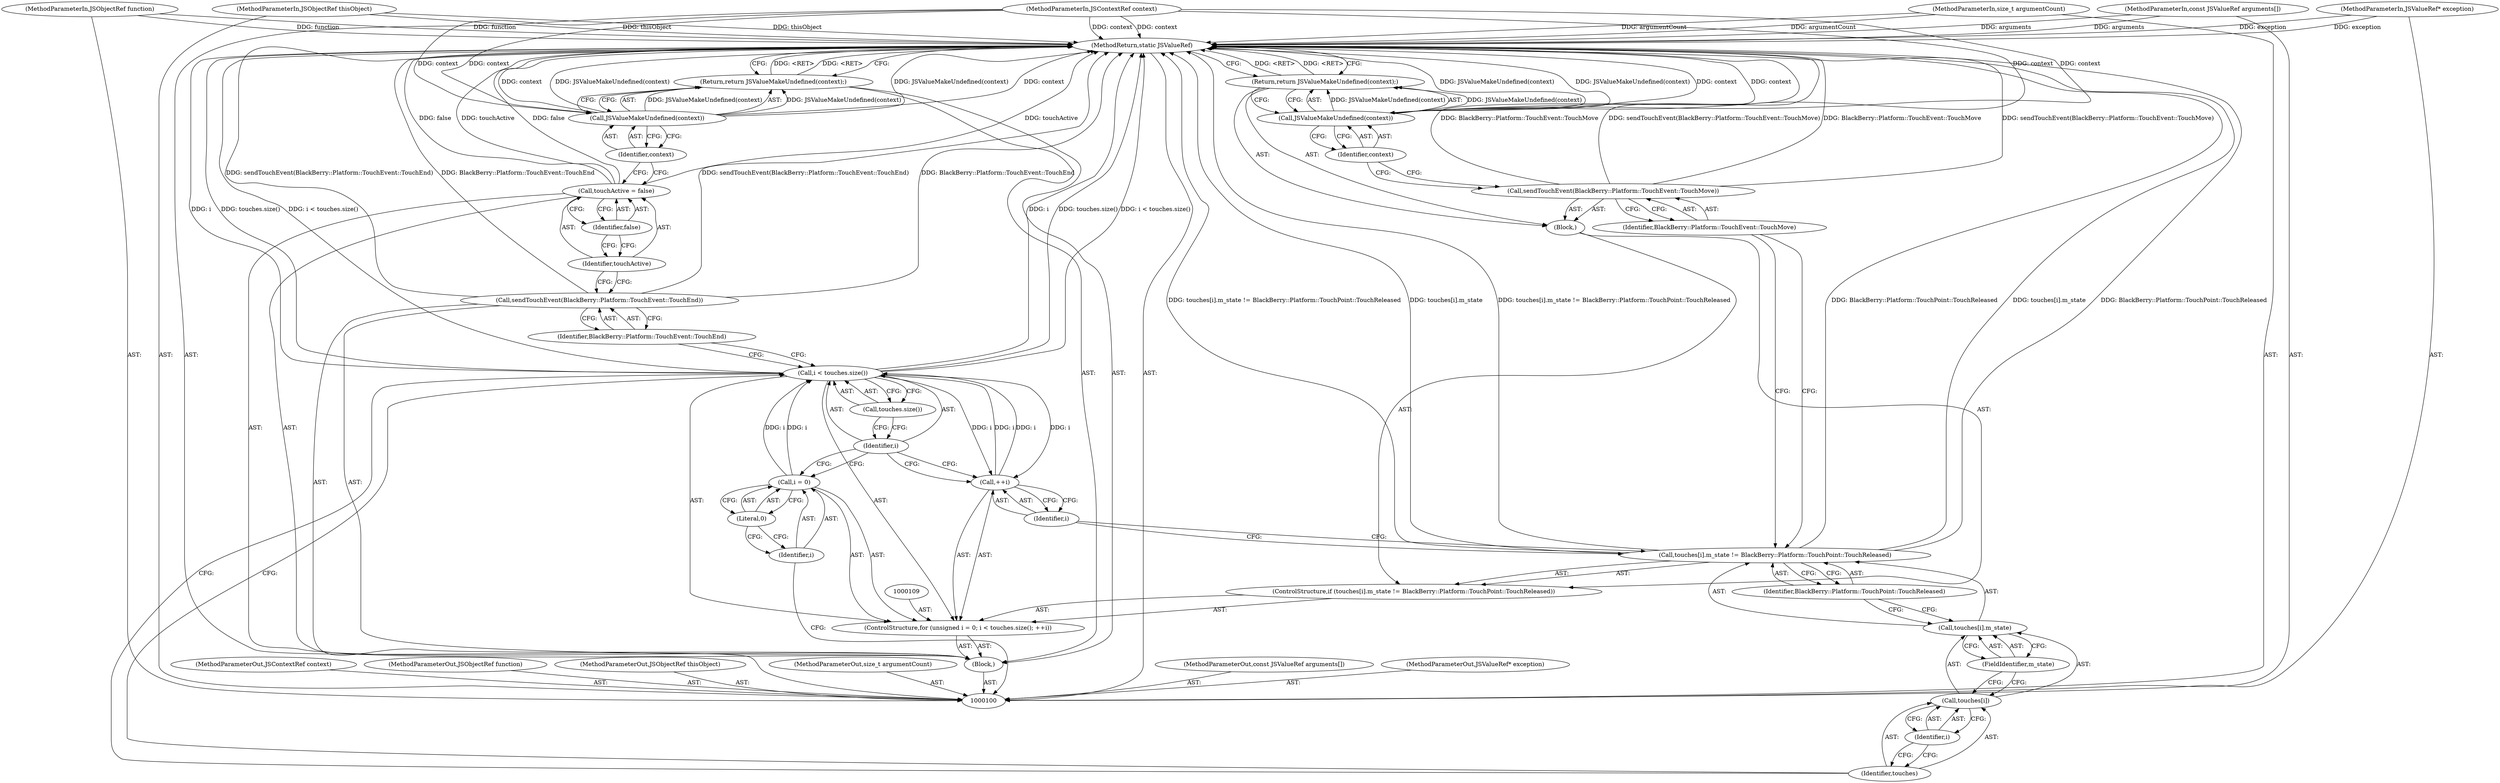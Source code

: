 digraph "1_Chrome_d345af9ed62ee5f431be327967f41c3cc3fe936a_10" {
"1000140" [label="(MethodReturn,static JSValueRef)"];
"1000104" [label="(MethodParameterIn,size_t argumentCount)"];
"1000195" [label="(MethodParameterOut,size_t argumentCount)"];
"1000105" [label="(MethodParameterIn,const JSValueRef arguments[])"];
"1000196" [label="(MethodParameterOut,const JSValueRef arguments[])"];
"1000106" [label="(MethodParameterIn,JSValueRef* exception)"];
"1000197" [label="(MethodParameterOut,JSValueRef* exception)"];
"1000101" [label="(MethodParameterIn,JSContextRef context)"];
"1000192" [label="(MethodParameterOut,JSContextRef context)"];
"1000102" [label="(MethodParameterIn,JSObjectRef function)"];
"1000193" [label="(MethodParameterOut,JSObjectRef function)"];
"1000103" [label="(MethodParameterIn,JSObjectRef thisObject)"];
"1000194" [label="(MethodParameterOut,JSObjectRef thisObject)"];
"1000138" [label="(Call,JSValueMakeUndefined(context))"];
"1000139" [label="(Identifier,context)"];
"1000137" [label="(Return,return JSValueMakeUndefined(context);)"];
"1000107" [label="(Block,)"];
"1000110" [label="(Call,i = 0)"];
"1000111" [label="(Identifier,i)"];
"1000112" [label="(Literal,0)"];
"1000113" [label="(Call,i < touches.size())"];
"1000114" [label="(Identifier,i)"];
"1000115" [label="(Call,touches.size())"];
"1000116" [label="(Call,++i)"];
"1000117" [label="(Identifier,i)"];
"1000108" [label="(ControlStructure,for (unsigned i = 0; i < touches.size(); ++i))"];
"1000119" [label="(Call,touches[i].m_state != BlackBerry::Platform::TouchPoint::TouchReleased)"];
"1000120" [label="(Call,touches[i].m_state)"];
"1000121" [label="(Call,touches[i])"];
"1000122" [label="(Identifier,touches)"];
"1000123" [label="(Identifier,i)"];
"1000124" [label="(FieldIdentifier,m_state)"];
"1000125" [label="(Identifier,BlackBerry::Platform::TouchPoint::TouchReleased)"];
"1000118" [label="(ControlStructure,if (touches[i].m_state != BlackBerry::Platform::TouchPoint::TouchReleased))"];
"1000126" [label="(Block,)"];
"1000127" [label="(Call,sendTouchEvent(BlackBerry::Platform::TouchEvent::TouchMove))"];
"1000128" [label="(Identifier,BlackBerry::Platform::TouchEvent::TouchMove)"];
"1000129" [label="(Return,return JSValueMakeUndefined(context);)"];
"1000130" [label="(Call,JSValueMakeUndefined(context))"];
"1000131" [label="(Identifier,context)"];
"1000133" [label="(Identifier,BlackBerry::Platform::TouchEvent::TouchEnd)"];
"1000132" [label="(Call,sendTouchEvent(BlackBerry::Platform::TouchEvent::TouchEnd))"];
"1000136" [label="(Identifier,false)"];
"1000134" [label="(Call,touchActive = false)"];
"1000135" [label="(Identifier,touchActive)"];
"1000140" -> "1000100"  [label="AST: "];
"1000140" -> "1000129"  [label="CFG: "];
"1000140" -> "1000137"  [label="CFG: "];
"1000137" -> "1000140"  [label="DDG: <RET>"];
"1000129" -> "1000140"  [label="DDG: <RET>"];
"1000130" -> "1000140"  [label="DDG: JSValueMakeUndefined(context)"];
"1000130" -> "1000140"  [label="DDG: context"];
"1000119" -> "1000140"  [label="DDG: BlackBerry::Platform::TouchPoint::TouchReleased"];
"1000119" -> "1000140"  [label="DDG: touches[i].m_state != BlackBerry::Platform::TouchPoint::TouchReleased"];
"1000119" -> "1000140"  [label="DDG: touches[i].m_state"];
"1000104" -> "1000140"  [label="DDG: argumentCount"];
"1000105" -> "1000140"  [label="DDG: arguments"];
"1000113" -> "1000140"  [label="DDG: i"];
"1000113" -> "1000140"  [label="DDG: touches.size()"];
"1000113" -> "1000140"  [label="DDG: i < touches.size()"];
"1000127" -> "1000140"  [label="DDG: sendTouchEvent(BlackBerry::Platform::TouchEvent::TouchMove)"];
"1000127" -> "1000140"  [label="DDG: BlackBerry::Platform::TouchEvent::TouchMove"];
"1000134" -> "1000140"  [label="DDG: false"];
"1000134" -> "1000140"  [label="DDG: touchActive"];
"1000106" -> "1000140"  [label="DDG: exception"];
"1000132" -> "1000140"  [label="DDG: sendTouchEvent(BlackBerry::Platform::TouchEvent::TouchEnd)"];
"1000132" -> "1000140"  [label="DDG: BlackBerry::Platform::TouchEvent::TouchEnd"];
"1000138" -> "1000140"  [label="DDG: context"];
"1000138" -> "1000140"  [label="DDG: JSValueMakeUndefined(context)"];
"1000103" -> "1000140"  [label="DDG: thisObject"];
"1000102" -> "1000140"  [label="DDG: function"];
"1000101" -> "1000140"  [label="DDG: context"];
"1000104" -> "1000100"  [label="AST: "];
"1000104" -> "1000140"  [label="DDG: argumentCount"];
"1000195" -> "1000100"  [label="AST: "];
"1000105" -> "1000100"  [label="AST: "];
"1000105" -> "1000140"  [label="DDG: arguments"];
"1000196" -> "1000100"  [label="AST: "];
"1000106" -> "1000100"  [label="AST: "];
"1000106" -> "1000140"  [label="DDG: exception"];
"1000197" -> "1000100"  [label="AST: "];
"1000101" -> "1000100"  [label="AST: "];
"1000101" -> "1000140"  [label="DDG: context"];
"1000101" -> "1000130"  [label="DDG: context"];
"1000101" -> "1000138"  [label="DDG: context"];
"1000192" -> "1000100"  [label="AST: "];
"1000102" -> "1000100"  [label="AST: "];
"1000102" -> "1000140"  [label="DDG: function"];
"1000193" -> "1000100"  [label="AST: "];
"1000103" -> "1000100"  [label="AST: "];
"1000103" -> "1000140"  [label="DDG: thisObject"];
"1000194" -> "1000100"  [label="AST: "];
"1000138" -> "1000137"  [label="AST: "];
"1000138" -> "1000139"  [label="CFG: "];
"1000139" -> "1000138"  [label="AST: "];
"1000137" -> "1000138"  [label="CFG: "];
"1000138" -> "1000140"  [label="DDG: context"];
"1000138" -> "1000140"  [label="DDG: JSValueMakeUndefined(context)"];
"1000138" -> "1000137"  [label="DDG: JSValueMakeUndefined(context)"];
"1000101" -> "1000138"  [label="DDG: context"];
"1000139" -> "1000138"  [label="AST: "];
"1000139" -> "1000134"  [label="CFG: "];
"1000138" -> "1000139"  [label="CFG: "];
"1000137" -> "1000107"  [label="AST: "];
"1000137" -> "1000138"  [label="CFG: "];
"1000138" -> "1000137"  [label="AST: "];
"1000140" -> "1000137"  [label="CFG: "];
"1000137" -> "1000140"  [label="DDG: <RET>"];
"1000138" -> "1000137"  [label="DDG: JSValueMakeUndefined(context)"];
"1000107" -> "1000100"  [label="AST: "];
"1000108" -> "1000107"  [label="AST: "];
"1000132" -> "1000107"  [label="AST: "];
"1000134" -> "1000107"  [label="AST: "];
"1000137" -> "1000107"  [label="AST: "];
"1000110" -> "1000108"  [label="AST: "];
"1000110" -> "1000112"  [label="CFG: "];
"1000111" -> "1000110"  [label="AST: "];
"1000112" -> "1000110"  [label="AST: "];
"1000114" -> "1000110"  [label="CFG: "];
"1000110" -> "1000113"  [label="DDG: i"];
"1000111" -> "1000110"  [label="AST: "];
"1000111" -> "1000100"  [label="CFG: "];
"1000112" -> "1000111"  [label="CFG: "];
"1000112" -> "1000110"  [label="AST: "];
"1000112" -> "1000111"  [label="CFG: "];
"1000110" -> "1000112"  [label="CFG: "];
"1000113" -> "1000108"  [label="AST: "];
"1000113" -> "1000115"  [label="CFG: "];
"1000114" -> "1000113"  [label="AST: "];
"1000115" -> "1000113"  [label="AST: "];
"1000122" -> "1000113"  [label="CFG: "];
"1000133" -> "1000113"  [label="CFG: "];
"1000113" -> "1000140"  [label="DDG: i"];
"1000113" -> "1000140"  [label="DDG: touches.size()"];
"1000113" -> "1000140"  [label="DDG: i < touches.size()"];
"1000116" -> "1000113"  [label="DDG: i"];
"1000110" -> "1000113"  [label="DDG: i"];
"1000113" -> "1000116"  [label="DDG: i"];
"1000114" -> "1000113"  [label="AST: "];
"1000114" -> "1000110"  [label="CFG: "];
"1000114" -> "1000116"  [label="CFG: "];
"1000115" -> "1000114"  [label="CFG: "];
"1000115" -> "1000113"  [label="AST: "];
"1000115" -> "1000114"  [label="CFG: "];
"1000113" -> "1000115"  [label="CFG: "];
"1000116" -> "1000108"  [label="AST: "];
"1000116" -> "1000117"  [label="CFG: "];
"1000117" -> "1000116"  [label="AST: "];
"1000114" -> "1000116"  [label="CFG: "];
"1000116" -> "1000113"  [label="DDG: i"];
"1000113" -> "1000116"  [label="DDG: i"];
"1000117" -> "1000116"  [label="AST: "];
"1000117" -> "1000119"  [label="CFG: "];
"1000116" -> "1000117"  [label="CFG: "];
"1000108" -> "1000107"  [label="AST: "];
"1000109" -> "1000108"  [label="AST: "];
"1000110" -> "1000108"  [label="AST: "];
"1000113" -> "1000108"  [label="AST: "];
"1000116" -> "1000108"  [label="AST: "];
"1000118" -> "1000108"  [label="AST: "];
"1000119" -> "1000118"  [label="AST: "];
"1000119" -> "1000125"  [label="CFG: "];
"1000120" -> "1000119"  [label="AST: "];
"1000125" -> "1000119"  [label="AST: "];
"1000128" -> "1000119"  [label="CFG: "];
"1000117" -> "1000119"  [label="CFG: "];
"1000119" -> "1000140"  [label="DDG: BlackBerry::Platform::TouchPoint::TouchReleased"];
"1000119" -> "1000140"  [label="DDG: touches[i].m_state != BlackBerry::Platform::TouchPoint::TouchReleased"];
"1000119" -> "1000140"  [label="DDG: touches[i].m_state"];
"1000120" -> "1000119"  [label="AST: "];
"1000120" -> "1000124"  [label="CFG: "];
"1000121" -> "1000120"  [label="AST: "];
"1000124" -> "1000120"  [label="AST: "];
"1000125" -> "1000120"  [label="CFG: "];
"1000121" -> "1000120"  [label="AST: "];
"1000121" -> "1000123"  [label="CFG: "];
"1000122" -> "1000121"  [label="AST: "];
"1000123" -> "1000121"  [label="AST: "];
"1000124" -> "1000121"  [label="CFG: "];
"1000122" -> "1000121"  [label="AST: "];
"1000122" -> "1000113"  [label="CFG: "];
"1000123" -> "1000122"  [label="CFG: "];
"1000123" -> "1000121"  [label="AST: "];
"1000123" -> "1000122"  [label="CFG: "];
"1000121" -> "1000123"  [label="CFG: "];
"1000124" -> "1000120"  [label="AST: "];
"1000124" -> "1000121"  [label="CFG: "];
"1000120" -> "1000124"  [label="CFG: "];
"1000125" -> "1000119"  [label="AST: "];
"1000125" -> "1000120"  [label="CFG: "];
"1000119" -> "1000125"  [label="CFG: "];
"1000118" -> "1000108"  [label="AST: "];
"1000119" -> "1000118"  [label="AST: "];
"1000126" -> "1000118"  [label="AST: "];
"1000126" -> "1000118"  [label="AST: "];
"1000127" -> "1000126"  [label="AST: "];
"1000129" -> "1000126"  [label="AST: "];
"1000127" -> "1000126"  [label="AST: "];
"1000127" -> "1000128"  [label="CFG: "];
"1000128" -> "1000127"  [label="AST: "];
"1000131" -> "1000127"  [label="CFG: "];
"1000127" -> "1000140"  [label="DDG: sendTouchEvent(BlackBerry::Platform::TouchEvent::TouchMove)"];
"1000127" -> "1000140"  [label="DDG: BlackBerry::Platform::TouchEvent::TouchMove"];
"1000128" -> "1000127"  [label="AST: "];
"1000128" -> "1000119"  [label="CFG: "];
"1000127" -> "1000128"  [label="CFG: "];
"1000129" -> "1000126"  [label="AST: "];
"1000129" -> "1000130"  [label="CFG: "];
"1000130" -> "1000129"  [label="AST: "];
"1000140" -> "1000129"  [label="CFG: "];
"1000129" -> "1000140"  [label="DDG: <RET>"];
"1000130" -> "1000129"  [label="DDG: JSValueMakeUndefined(context)"];
"1000130" -> "1000129"  [label="AST: "];
"1000130" -> "1000131"  [label="CFG: "];
"1000131" -> "1000130"  [label="AST: "];
"1000129" -> "1000130"  [label="CFG: "];
"1000130" -> "1000140"  [label="DDG: JSValueMakeUndefined(context)"];
"1000130" -> "1000140"  [label="DDG: context"];
"1000130" -> "1000129"  [label="DDG: JSValueMakeUndefined(context)"];
"1000101" -> "1000130"  [label="DDG: context"];
"1000131" -> "1000130"  [label="AST: "];
"1000131" -> "1000127"  [label="CFG: "];
"1000130" -> "1000131"  [label="CFG: "];
"1000133" -> "1000132"  [label="AST: "];
"1000133" -> "1000113"  [label="CFG: "];
"1000132" -> "1000133"  [label="CFG: "];
"1000132" -> "1000107"  [label="AST: "];
"1000132" -> "1000133"  [label="CFG: "];
"1000133" -> "1000132"  [label="AST: "];
"1000135" -> "1000132"  [label="CFG: "];
"1000132" -> "1000140"  [label="DDG: sendTouchEvent(BlackBerry::Platform::TouchEvent::TouchEnd)"];
"1000132" -> "1000140"  [label="DDG: BlackBerry::Platform::TouchEvent::TouchEnd"];
"1000136" -> "1000134"  [label="AST: "];
"1000136" -> "1000135"  [label="CFG: "];
"1000134" -> "1000136"  [label="CFG: "];
"1000134" -> "1000107"  [label="AST: "];
"1000134" -> "1000136"  [label="CFG: "];
"1000135" -> "1000134"  [label="AST: "];
"1000136" -> "1000134"  [label="AST: "];
"1000139" -> "1000134"  [label="CFG: "];
"1000134" -> "1000140"  [label="DDG: false"];
"1000134" -> "1000140"  [label="DDG: touchActive"];
"1000135" -> "1000134"  [label="AST: "];
"1000135" -> "1000132"  [label="CFG: "];
"1000136" -> "1000135"  [label="CFG: "];
}
